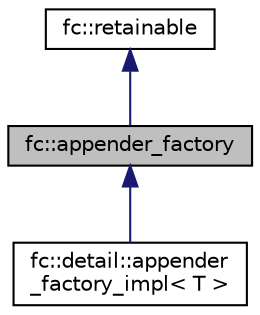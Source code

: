 digraph "fc::appender_factory"
{
  edge [fontname="Helvetica",fontsize="10",labelfontname="Helvetica",labelfontsize="10"];
  node [fontname="Helvetica",fontsize="10",shape=record];
  Node0 [label="fc::appender_factory",height=0.2,width=0.4,color="black", fillcolor="grey75", style="filled", fontcolor="black"];
  Node1 -> Node0 [dir="back",color="midnightblue",fontsize="10",style="solid",fontname="Helvetica"];
  Node1 [label="fc::retainable",height=0.2,width=0.4,color="black", fillcolor="white", style="filled",URL="$classfc_1_1retainable.html",tooltip="used to create reference counted types. "];
  Node0 -> Node2 [dir="back",color="midnightblue",fontsize="10",style="solid",fontname="Helvetica"];
  Node2 [label="fc::detail::appender\l_factory_impl\< T \>",height=0.2,width=0.4,color="black", fillcolor="white", style="filled",URL="$classfc_1_1detail_1_1appender__factory__impl.html"];
}
